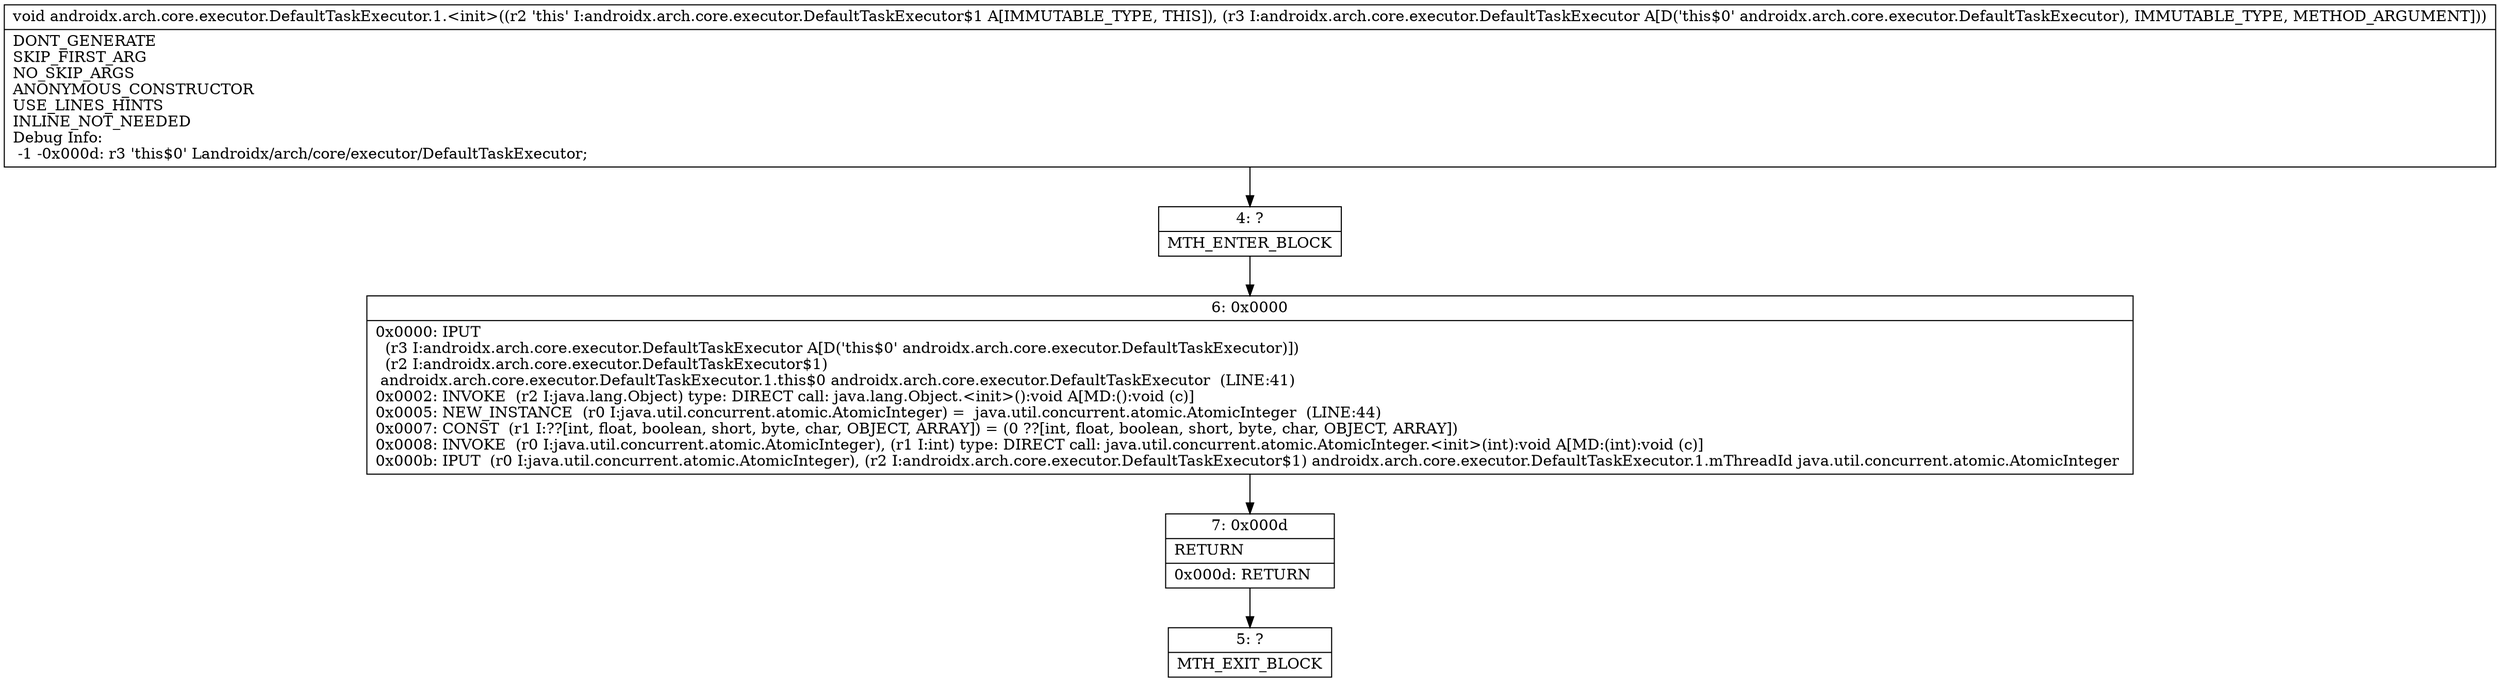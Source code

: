 digraph "CFG forandroidx.arch.core.executor.DefaultTaskExecutor.1.\<init\>(Landroidx\/arch\/core\/executor\/DefaultTaskExecutor;)V" {
Node_4 [shape=record,label="{4\:\ ?|MTH_ENTER_BLOCK\l}"];
Node_6 [shape=record,label="{6\:\ 0x0000|0x0000: IPUT  \l  (r3 I:androidx.arch.core.executor.DefaultTaskExecutor A[D('this$0' androidx.arch.core.executor.DefaultTaskExecutor)])\l  (r2 I:androidx.arch.core.executor.DefaultTaskExecutor$1)\l androidx.arch.core.executor.DefaultTaskExecutor.1.this$0 androidx.arch.core.executor.DefaultTaskExecutor  (LINE:41)\l0x0002: INVOKE  (r2 I:java.lang.Object) type: DIRECT call: java.lang.Object.\<init\>():void A[MD:():void (c)]\l0x0005: NEW_INSTANCE  (r0 I:java.util.concurrent.atomic.AtomicInteger) =  java.util.concurrent.atomic.AtomicInteger  (LINE:44)\l0x0007: CONST  (r1 I:??[int, float, boolean, short, byte, char, OBJECT, ARRAY]) = (0 ??[int, float, boolean, short, byte, char, OBJECT, ARRAY]) \l0x0008: INVOKE  (r0 I:java.util.concurrent.atomic.AtomicInteger), (r1 I:int) type: DIRECT call: java.util.concurrent.atomic.AtomicInteger.\<init\>(int):void A[MD:(int):void (c)]\l0x000b: IPUT  (r0 I:java.util.concurrent.atomic.AtomicInteger), (r2 I:androidx.arch.core.executor.DefaultTaskExecutor$1) androidx.arch.core.executor.DefaultTaskExecutor.1.mThreadId java.util.concurrent.atomic.AtomicInteger \l}"];
Node_7 [shape=record,label="{7\:\ 0x000d|RETURN\l|0x000d: RETURN   \l}"];
Node_5 [shape=record,label="{5\:\ ?|MTH_EXIT_BLOCK\l}"];
MethodNode[shape=record,label="{void androidx.arch.core.executor.DefaultTaskExecutor.1.\<init\>((r2 'this' I:androidx.arch.core.executor.DefaultTaskExecutor$1 A[IMMUTABLE_TYPE, THIS]), (r3 I:androidx.arch.core.executor.DefaultTaskExecutor A[D('this$0' androidx.arch.core.executor.DefaultTaskExecutor), IMMUTABLE_TYPE, METHOD_ARGUMENT]))  | DONT_GENERATE\lSKIP_FIRST_ARG\lNO_SKIP_ARGS\lANONYMOUS_CONSTRUCTOR\lUSE_LINES_HINTS\lINLINE_NOT_NEEDED\lDebug Info:\l  \-1 \-0x000d: r3 'this$0' Landroidx\/arch\/core\/executor\/DefaultTaskExecutor;\l}"];
MethodNode -> Node_4;Node_4 -> Node_6;
Node_6 -> Node_7;
Node_7 -> Node_5;
}

